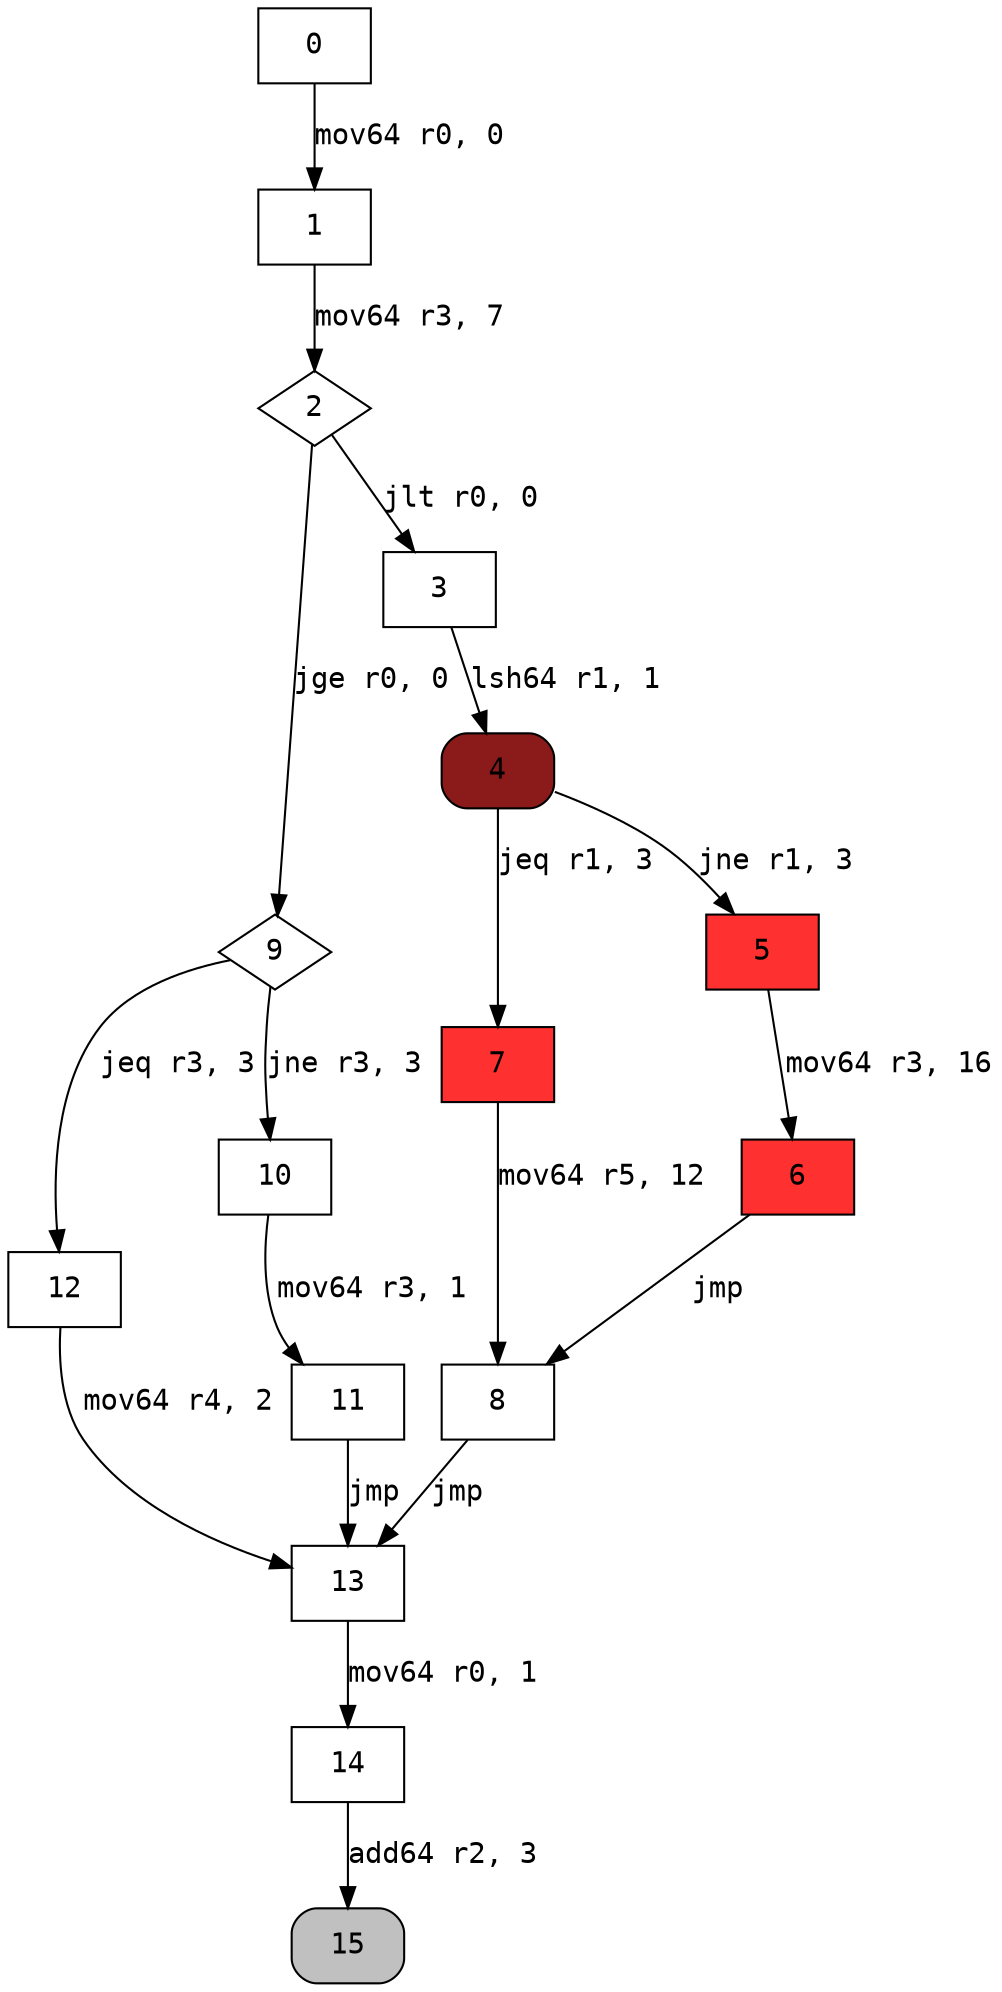 digraph cfg { 
node [fontname="monospace"];
node [shape=box];
edge [fontname="monospace"];
  0 -> 1 [label="mov64 r0, 0"];
  1 -> 2 [label="mov64 r3, 7"];
  2 -> 9 [label="jge r0, 0"];
  2 -> 3 [label="jlt r0, 0"];
  3 -> 4 [label="lsh64 r1, 1"];
  4 -> 7 [label="jeq r1, 3"];
  4 -> 5 [label="jne r1, 3"];
  5 -> 6 [label="mov64 r3, 16"];
  6 -> 8 [label="jmp"];
  7 -> 8 [label="mov64 r5, 12"];
  8 -> 13 [label="jmp"];
  9 -> 12 [label="jeq r3, 3"];
  9 -> 10 [label="jne r3, 3"];
  10 -> 11 [label="mov64 r3, 1"];
  11 -> 13 [label="jmp"];
  12 -> 13 [label="mov64 r4, 2"];
  13 -> 14 [label="mov64 r0, 1"];
  14 -> 15 [label="add64 r2, 3"];
2 [shape=diamond];
4 [style="rounded,filled",fillcolor=firebrick4];
5 [style=filled,fillcolor=firebrick1];
6 [style=filled,fillcolor=firebrick1];
7 [style=filled,fillcolor=firebrick1];
9 [shape=diamond];
15 [style="rounded,filled",fillcolor=grey];
}